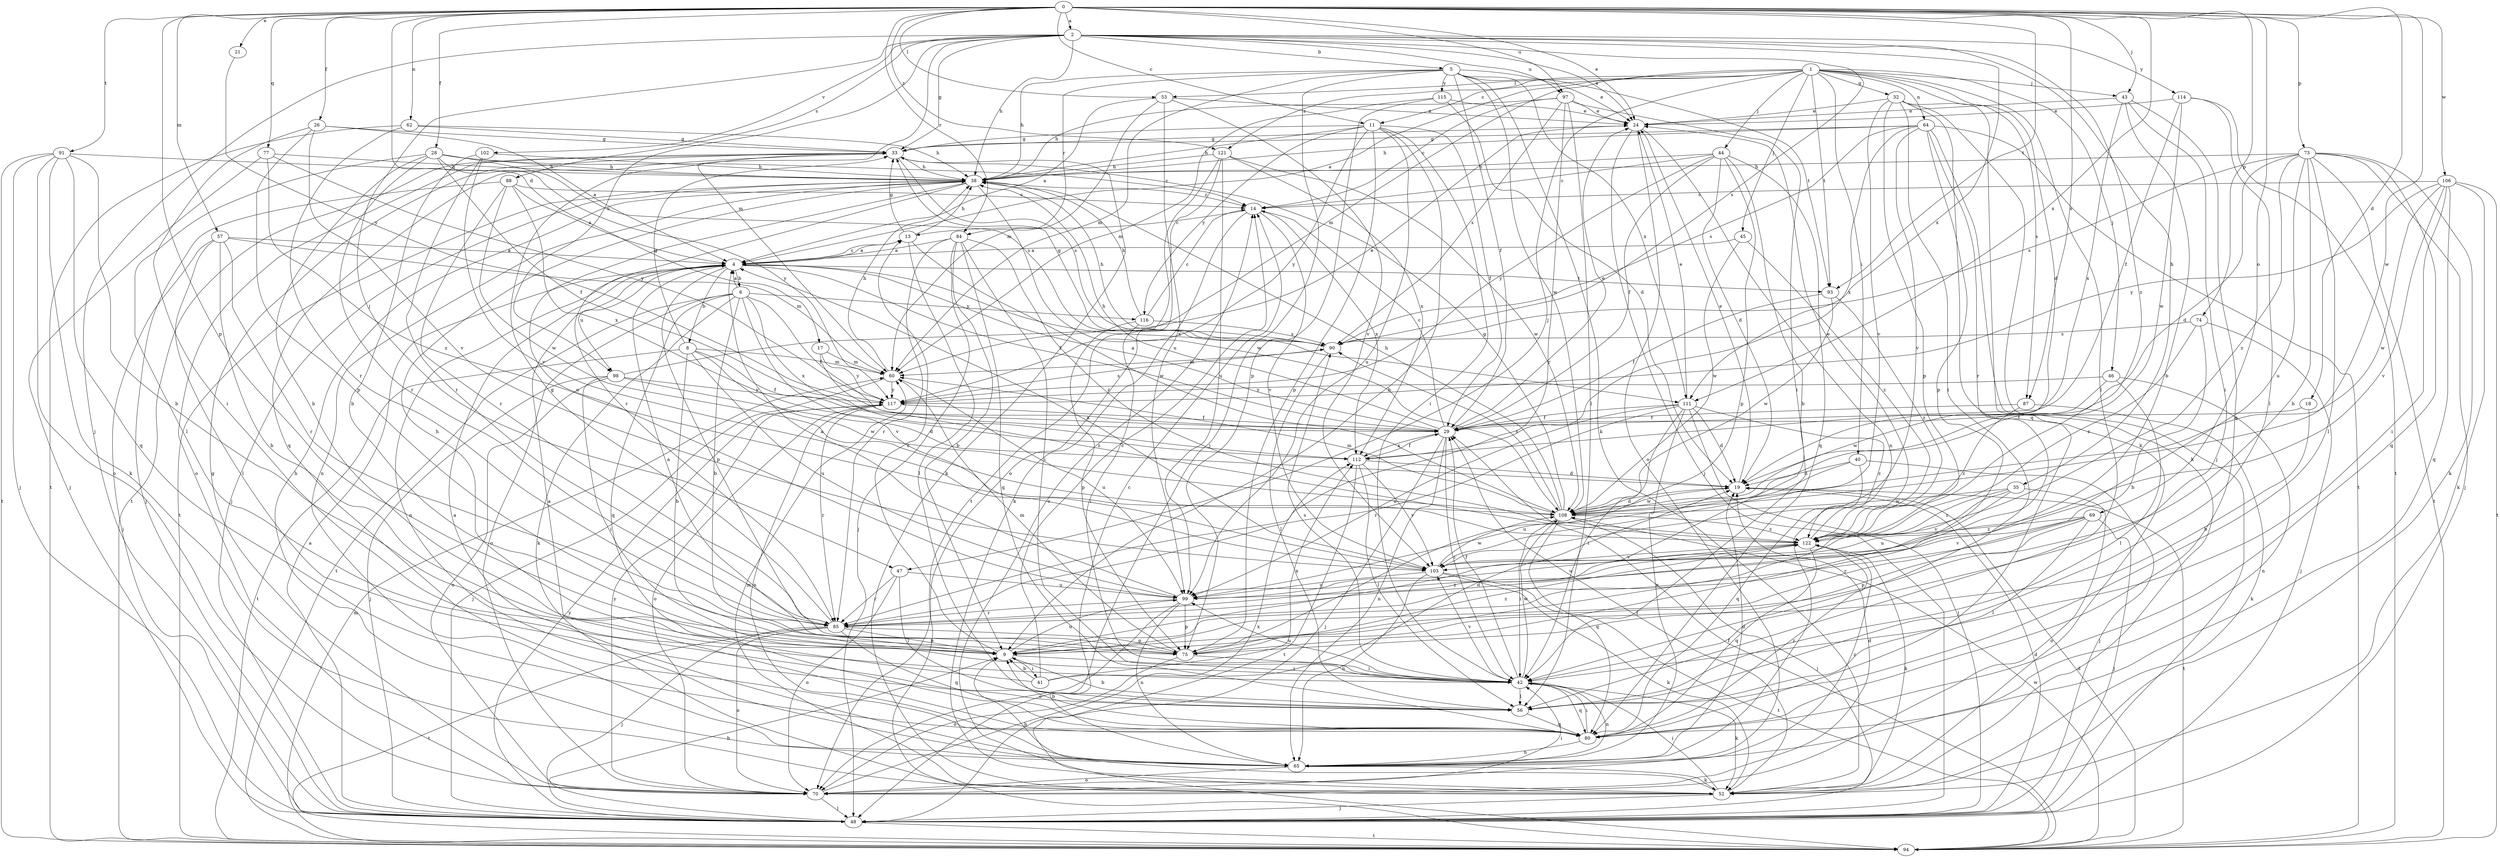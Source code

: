 strict digraph  {
0;
1;
2;
4;
5;
6;
8;
9;
11;
13;
14;
17;
18;
19;
21;
24;
26;
28;
29;
32;
33;
35;
38;
40;
41;
42;
43;
44;
45;
46;
47;
48;
52;
53;
56;
57;
60;
62;
64;
65;
69;
70;
73;
74;
75;
77;
80;
84;
85;
87;
88;
90;
91;
93;
94;
97;
98;
99;
102;
103;
106;
108;
111;
112;
114;
115;
116;
117;
121;
122;
0 -> 2  [label=a];
0 -> 11  [label=c];
0 -> 17  [label=d];
0 -> 18  [label=d];
0 -> 21  [label=e];
0 -> 24  [label=e];
0 -> 26  [label=f];
0 -> 28  [label=f];
0 -> 43  [label=j];
0 -> 53  [label=l];
0 -> 57  [label=m];
0 -> 62  [label=n];
0 -> 69  [label=o];
0 -> 73  [label=p];
0 -> 74  [label=p];
0 -> 75  [label=p];
0 -> 77  [label=q];
0 -> 84  [label=r];
0 -> 87  [label=s];
0 -> 91  [label=t];
0 -> 93  [label=t];
0 -> 97  [label=u];
0 -> 106  [label=w];
0 -> 108  [label=w];
0 -> 111  [label=x];
0 -> 121  [label=z];
1 -> 4  [label=a];
1 -> 11  [label=c];
1 -> 19  [label=d];
1 -> 32  [label=g];
1 -> 40  [label=i];
1 -> 43  [label=j];
1 -> 44  [label=j];
1 -> 45  [label=j];
1 -> 46  [label=j];
1 -> 47  [label=j];
1 -> 53  [label=l];
1 -> 56  [label=l];
1 -> 60  [label=m];
1 -> 64  [label=n];
1 -> 87  [label=s];
1 -> 93  [label=t];
1 -> 121  [label=z];
2 -> 5  [label=b];
2 -> 24  [label=e];
2 -> 33  [label=g];
2 -> 35  [label=h];
2 -> 38  [label=h];
2 -> 47  [label=j];
2 -> 48  [label=j];
2 -> 60  [label=m];
2 -> 88  [label=s];
2 -> 90  [label=s];
2 -> 97  [label=u];
2 -> 98  [label=u];
2 -> 102  [label=v];
2 -> 111  [label=x];
2 -> 114  [label=y];
2 -> 122  [label=z];
4 -> 6  [label=b];
4 -> 8  [label=b];
4 -> 13  [label=c];
4 -> 29  [label=f];
4 -> 65  [label=n];
4 -> 75  [label=p];
4 -> 93  [label=t];
4 -> 98  [label=u];
4 -> 111  [label=x];
5 -> 24  [label=e];
5 -> 29  [label=f];
5 -> 38  [label=h];
5 -> 48  [label=j];
5 -> 52  [label=k];
5 -> 60  [label=m];
5 -> 84  [label=r];
5 -> 93  [label=t];
5 -> 108  [label=w];
5 -> 111  [label=x];
5 -> 115  [label=y];
6 -> 4  [label=a];
6 -> 9  [label=b];
6 -> 29  [label=f];
6 -> 52  [label=k];
6 -> 70  [label=o];
6 -> 80  [label=q];
6 -> 94  [label=t];
6 -> 103  [label=v];
6 -> 112  [label=x];
6 -> 116  [label=y];
8 -> 9  [label=b];
8 -> 29  [label=f];
8 -> 33  [label=g];
8 -> 60  [label=m];
8 -> 94  [label=t];
8 -> 99  [label=u];
8 -> 108  [label=w];
9 -> 13  [label=c];
9 -> 41  [label=i];
9 -> 42  [label=i];
9 -> 99  [label=u];
11 -> 9  [label=b];
11 -> 29  [label=f];
11 -> 33  [label=g];
11 -> 38  [label=h];
11 -> 42  [label=i];
11 -> 75  [label=p];
11 -> 99  [label=u];
11 -> 116  [label=y];
11 -> 117  [label=y];
13 -> 4  [label=a];
13 -> 33  [label=g];
13 -> 38  [label=h];
13 -> 56  [label=l];
13 -> 108  [label=w];
14 -> 13  [label=c];
14 -> 52  [label=k];
14 -> 103  [label=v];
14 -> 112  [label=x];
17 -> 60  [label=m];
17 -> 117  [label=y];
17 -> 122  [label=z];
18 -> 9  [label=b];
18 -> 29  [label=f];
19 -> 24  [label=e];
19 -> 94  [label=t];
19 -> 108  [label=w];
21 -> 117  [label=y];
24 -> 33  [label=g];
24 -> 48  [label=j];
24 -> 65  [label=n];
24 -> 70  [label=o];
26 -> 4  [label=a];
26 -> 33  [label=g];
26 -> 42  [label=i];
26 -> 75  [label=p];
26 -> 103  [label=v];
28 -> 9  [label=b];
28 -> 14  [label=c];
28 -> 29  [label=f];
28 -> 38  [label=h];
28 -> 56  [label=l];
28 -> 85  [label=r];
28 -> 90  [label=s];
28 -> 117  [label=y];
29 -> 4  [label=a];
29 -> 14  [label=c];
29 -> 24  [label=e];
29 -> 38  [label=h];
29 -> 42  [label=i];
29 -> 48  [label=j];
29 -> 65  [label=n];
29 -> 112  [label=x];
32 -> 24  [label=e];
32 -> 42  [label=i];
32 -> 48  [label=j];
32 -> 52  [label=k];
32 -> 75  [label=p];
32 -> 80  [label=q];
32 -> 103  [label=v];
33 -> 38  [label=h];
33 -> 52  [label=k];
33 -> 70  [label=o];
33 -> 80  [label=q];
33 -> 90  [label=s];
33 -> 94  [label=t];
35 -> 70  [label=o];
35 -> 99  [label=u];
35 -> 103  [label=v];
35 -> 108  [label=w];
35 -> 122  [label=z];
38 -> 14  [label=c];
38 -> 48  [label=j];
38 -> 65  [label=n];
38 -> 85  [label=r];
38 -> 94  [label=t];
38 -> 99  [label=u];
38 -> 108  [label=w];
40 -> 19  [label=d];
40 -> 48  [label=j];
40 -> 80  [label=q];
40 -> 99  [label=u];
41 -> 9  [label=b];
41 -> 14  [label=c];
41 -> 19  [label=d];
41 -> 38  [label=h];
41 -> 112  [label=x];
42 -> 29  [label=f];
42 -> 52  [label=k];
42 -> 56  [label=l];
42 -> 65  [label=n];
42 -> 80  [label=q];
42 -> 90  [label=s];
42 -> 99  [label=u];
42 -> 103  [label=v];
42 -> 108  [label=w];
43 -> 9  [label=b];
43 -> 24  [label=e];
43 -> 42  [label=i];
43 -> 80  [label=q];
43 -> 112  [label=x];
44 -> 9  [label=b];
44 -> 14  [label=c];
44 -> 19  [label=d];
44 -> 29  [label=f];
44 -> 38  [label=h];
44 -> 75  [label=p];
44 -> 80  [label=q];
44 -> 117  [label=y];
45 -> 4  [label=a];
45 -> 108  [label=w];
45 -> 122  [label=z];
46 -> 56  [label=l];
46 -> 65  [label=n];
46 -> 108  [label=w];
46 -> 117  [label=y];
47 -> 56  [label=l];
47 -> 70  [label=o];
47 -> 85  [label=r];
47 -> 99  [label=u];
48 -> 4  [label=a];
48 -> 9  [label=b];
48 -> 19  [label=d];
48 -> 94  [label=t];
48 -> 117  [label=y];
52 -> 9  [label=b];
52 -> 14  [label=c];
52 -> 29  [label=f];
52 -> 42  [label=i];
52 -> 48  [label=j];
52 -> 60  [label=m];
53 -> 4  [label=a];
53 -> 24  [label=e];
53 -> 60  [label=m];
53 -> 99  [label=u];
53 -> 103  [label=v];
56 -> 9  [label=b];
56 -> 80  [label=q];
57 -> 4  [label=a];
57 -> 9  [label=b];
57 -> 48  [label=j];
57 -> 56  [label=l];
57 -> 60  [label=m];
57 -> 85  [label=r];
60 -> 38  [label=h];
60 -> 48  [label=j];
60 -> 99  [label=u];
60 -> 117  [label=y];
62 -> 33  [label=g];
62 -> 38  [label=h];
62 -> 85  [label=r];
62 -> 94  [label=t];
64 -> 33  [label=g];
64 -> 38  [label=h];
64 -> 52  [label=k];
64 -> 75  [label=p];
64 -> 85  [label=r];
64 -> 90  [label=s];
64 -> 94  [label=t];
64 -> 103  [label=v];
64 -> 112  [label=x];
65 -> 4  [label=a];
65 -> 14  [label=c];
65 -> 19  [label=d];
65 -> 38  [label=h];
65 -> 52  [label=k];
65 -> 70  [label=o];
65 -> 122  [label=z];
69 -> 48  [label=j];
69 -> 56  [label=l];
69 -> 75  [label=p];
69 -> 85  [label=r];
69 -> 103  [label=v];
69 -> 122  [label=z];
70 -> 19  [label=d];
70 -> 33  [label=g];
70 -> 42  [label=i];
70 -> 48  [label=j];
70 -> 112  [label=x];
70 -> 117  [label=y];
73 -> 9  [label=b];
73 -> 19  [label=d];
73 -> 38  [label=h];
73 -> 48  [label=j];
73 -> 52  [label=k];
73 -> 56  [label=l];
73 -> 80  [label=q];
73 -> 90  [label=s];
73 -> 94  [label=t];
73 -> 99  [label=u];
73 -> 122  [label=z];
74 -> 9  [label=b];
74 -> 48  [label=j];
74 -> 90  [label=s];
74 -> 122  [label=z];
75 -> 4  [label=a];
75 -> 42  [label=i];
75 -> 60  [label=m];
75 -> 70  [label=o];
75 -> 122  [label=z];
77 -> 38  [label=h];
77 -> 48  [label=j];
77 -> 117  [label=y];
77 -> 122  [label=z];
80 -> 4  [label=a];
80 -> 9  [label=b];
80 -> 42  [label=i];
80 -> 65  [label=n];
80 -> 122  [label=z];
84 -> 4  [label=a];
84 -> 9  [label=b];
84 -> 42  [label=i];
84 -> 48  [label=j];
84 -> 80  [label=q];
84 -> 85  [label=r];
84 -> 122  [label=z];
85 -> 9  [label=b];
85 -> 33  [label=g];
85 -> 48  [label=j];
85 -> 70  [label=o];
85 -> 75  [label=p];
85 -> 80  [label=q];
85 -> 94  [label=t];
85 -> 122  [label=z];
87 -> 29  [label=f];
87 -> 52  [label=k];
87 -> 122  [label=z];
88 -> 4  [label=a];
88 -> 14  [label=c];
88 -> 48  [label=j];
88 -> 85  [label=r];
88 -> 108  [label=w];
88 -> 112  [label=x];
90 -> 33  [label=g];
90 -> 38  [label=h];
90 -> 56  [label=l];
90 -> 60  [label=m];
91 -> 9  [label=b];
91 -> 38  [label=h];
91 -> 48  [label=j];
91 -> 52  [label=k];
91 -> 70  [label=o];
91 -> 80  [label=q];
91 -> 94  [label=t];
93 -> 29  [label=f];
93 -> 108  [label=w];
93 -> 122  [label=z];
94 -> 19  [label=d];
94 -> 29  [label=f];
94 -> 60  [label=m];
94 -> 108  [label=w];
97 -> 14  [label=c];
97 -> 24  [label=e];
97 -> 38  [label=h];
97 -> 42  [label=i];
97 -> 56  [label=l];
97 -> 85  [label=r];
97 -> 90  [label=s];
98 -> 19  [label=d];
98 -> 24  [label=e];
98 -> 42  [label=i];
98 -> 48  [label=j];
98 -> 70  [label=o];
98 -> 117  [label=y];
99 -> 4  [label=a];
99 -> 65  [label=n];
99 -> 70  [label=o];
99 -> 75  [label=p];
99 -> 85  [label=r];
102 -> 9  [label=b];
102 -> 38  [label=h];
102 -> 85  [label=r];
102 -> 103  [label=v];
103 -> 4  [label=a];
103 -> 52  [label=k];
103 -> 65  [label=n];
103 -> 94  [label=t];
103 -> 99  [label=u];
103 -> 108  [label=w];
106 -> 14  [label=c];
106 -> 42  [label=i];
106 -> 52  [label=k];
106 -> 80  [label=q];
106 -> 94  [label=t];
106 -> 103  [label=v];
106 -> 108  [label=w];
106 -> 117  [label=y];
108 -> 19  [label=d];
108 -> 33  [label=g];
108 -> 38  [label=h];
108 -> 42  [label=i];
108 -> 48  [label=j];
108 -> 60  [label=m];
108 -> 80  [label=q];
108 -> 90  [label=s];
108 -> 122  [label=z];
111 -> 19  [label=d];
111 -> 24  [label=e];
111 -> 29  [label=f];
111 -> 42  [label=i];
111 -> 48  [label=j];
111 -> 65  [label=n];
111 -> 85  [label=r];
111 -> 99  [label=u];
111 -> 122  [label=z];
112 -> 19  [label=d];
112 -> 29  [label=f];
112 -> 56  [label=l];
112 -> 94  [label=t];
112 -> 103  [label=v];
114 -> 24  [label=e];
114 -> 29  [label=f];
114 -> 56  [label=l];
114 -> 94  [label=t];
114 -> 108  [label=w];
115 -> 19  [label=d];
115 -> 24  [label=e];
115 -> 60  [label=m];
115 -> 75  [label=p];
116 -> 14  [label=c];
116 -> 38  [label=h];
116 -> 42  [label=i];
116 -> 75  [label=p];
116 -> 90  [label=s];
117 -> 29  [label=f];
117 -> 65  [label=n];
117 -> 70  [label=o];
117 -> 85  [label=r];
117 -> 90  [label=s];
121 -> 38  [label=h];
121 -> 70  [label=o];
121 -> 94  [label=t];
121 -> 99  [label=u];
121 -> 108  [label=w];
121 -> 112  [label=x];
122 -> 24  [label=e];
122 -> 52  [label=k];
122 -> 80  [label=q];
122 -> 99  [label=u];
122 -> 103  [label=v];
}
